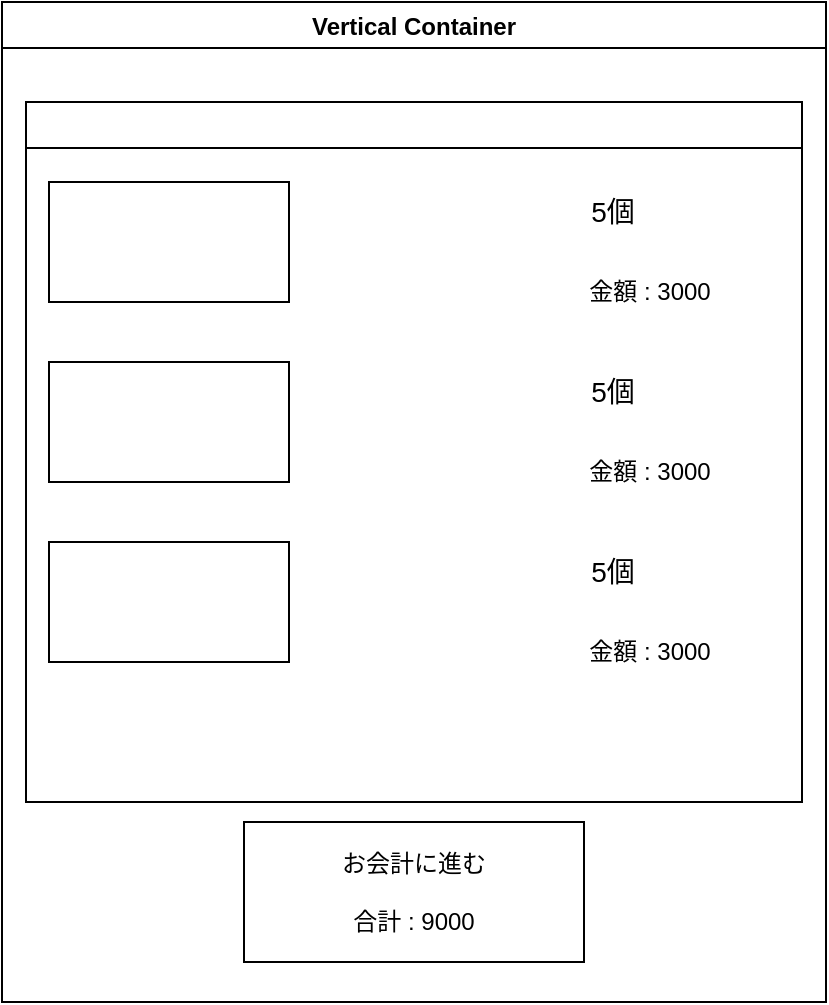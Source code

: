 <mxfile>
    <diagram id="uWt4cbT2hrOXnrXI4e_q" name="ページ1">
        <mxGraphModel dx="1049" dy="617" grid="1" gridSize="10" guides="1" tooltips="1" connect="1" arrows="1" fold="1" page="1" pageScale="1" pageWidth="827" pageHeight="1169" math="0" shadow="0">
            <root>
                <mxCell id="0"/>
                <mxCell id="1" parent="0"/>
                <mxCell id="2" value="Vertical Container" style="swimlane;" vertex="1" parent="1">
                    <mxGeometry x="108" y="50" width="412" height="500" as="geometry"/>
                </mxCell>
                <mxCell id="3" value="お会計に進む&lt;br&gt;&lt;br&gt;合計 : 9000" style="rounded=0;whiteSpace=wrap;html=1;" vertex="1" parent="2">
                    <mxGeometry x="121" y="410" width="170" height="70" as="geometry"/>
                </mxCell>
                <mxCell id="16" value="" style="swimlane;fontSize=14;" vertex="1" parent="2">
                    <mxGeometry x="12" y="50" width="388" height="350" as="geometry"/>
                </mxCell>
                <mxCell id="4" value="" style="rounded=0;whiteSpace=wrap;html=1;" vertex="1" parent="16">
                    <mxGeometry x="11.5" y="40" width="120" height="60" as="geometry"/>
                </mxCell>
                <mxCell id="8" value="金額 : 3000" style="text;html=1;strokeColor=none;fillColor=none;align=center;verticalAlign=middle;whiteSpace=wrap;rounded=0;" vertex="1" parent="16">
                    <mxGeometry x="246.5" y="80" width="130" height="30" as="geometry"/>
                </mxCell>
                <mxCell id="9" value="&lt;font style=&quot;font-size: 14px&quot;&gt;5個&lt;/font&gt;" style="text;html=1;align=center;verticalAlign=middle;resizable=0;points=[];autosize=1;strokeColor=none;fillColor=none;" vertex="1" parent="16">
                    <mxGeometry x="272.5" y="45" width="40" height="20" as="geometry"/>
                </mxCell>
                <mxCell id="10" value="" style="rounded=0;whiteSpace=wrap;html=1;" vertex="1" parent="16">
                    <mxGeometry x="11.5" y="130" width="120" height="60" as="geometry"/>
                </mxCell>
                <mxCell id="11" value="金額 : 3000" style="text;html=1;strokeColor=none;fillColor=none;align=center;verticalAlign=middle;whiteSpace=wrap;rounded=0;" vertex="1" parent="16">
                    <mxGeometry x="246.5" y="170" width="130" height="30" as="geometry"/>
                </mxCell>
                <mxCell id="12" value="&lt;font style=&quot;font-size: 14px&quot;&gt;5個&lt;/font&gt;" style="text;html=1;align=center;verticalAlign=middle;resizable=0;points=[];autosize=1;strokeColor=none;fillColor=none;" vertex="1" parent="16">
                    <mxGeometry x="272.5" y="135" width="40" height="20" as="geometry"/>
                </mxCell>
                <mxCell id="13" value="" style="rounded=0;whiteSpace=wrap;html=1;" vertex="1" parent="16">
                    <mxGeometry x="11.5" y="220" width="120" height="60" as="geometry"/>
                </mxCell>
                <mxCell id="14" value="金額 : 3000" style="text;html=1;strokeColor=none;fillColor=none;align=center;verticalAlign=middle;whiteSpace=wrap;rounded=0;" vertex="1" parent="16">
                    <mxGeometry x="246.5" y="260" width="130" height="30" as="geometry"/>
                </mxCell>
                <mxCell id="15" value="&lt;font style=&quot;font-size: 14px&quot;&gt;5個&lt;/font&gt;" style="text;html=1;align=center;verticalAlign=middle;resizable=0;points=[];autosize=1;strokeColor=none;fillColor=none;" vertex="1" parent="16">
                    <mxGeometry x="272.5" y="225" width="40" height="20" as="geometry"/>
                </mxCell>
            </root>
        </mxGraphModel>
    </diagram>
</mxfile>